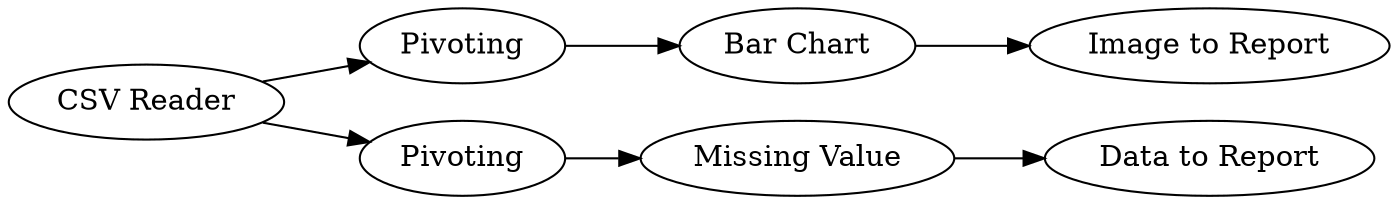 digraph {
	8 -> 9
	3 -> 8
	5 -> 6
	1 -> 2
	2 -> 5
	1 -> 3
	5 [label="Missing Value"]
	1 [label="CSV Reader"]
	9 [label="Image to Report"]
	8 [label="Bar Chart"]
	6 [label="Data to Report"]
	3 [label=Pivoting]
	2 [label=Pivoting]
	rankdir=LR
}

